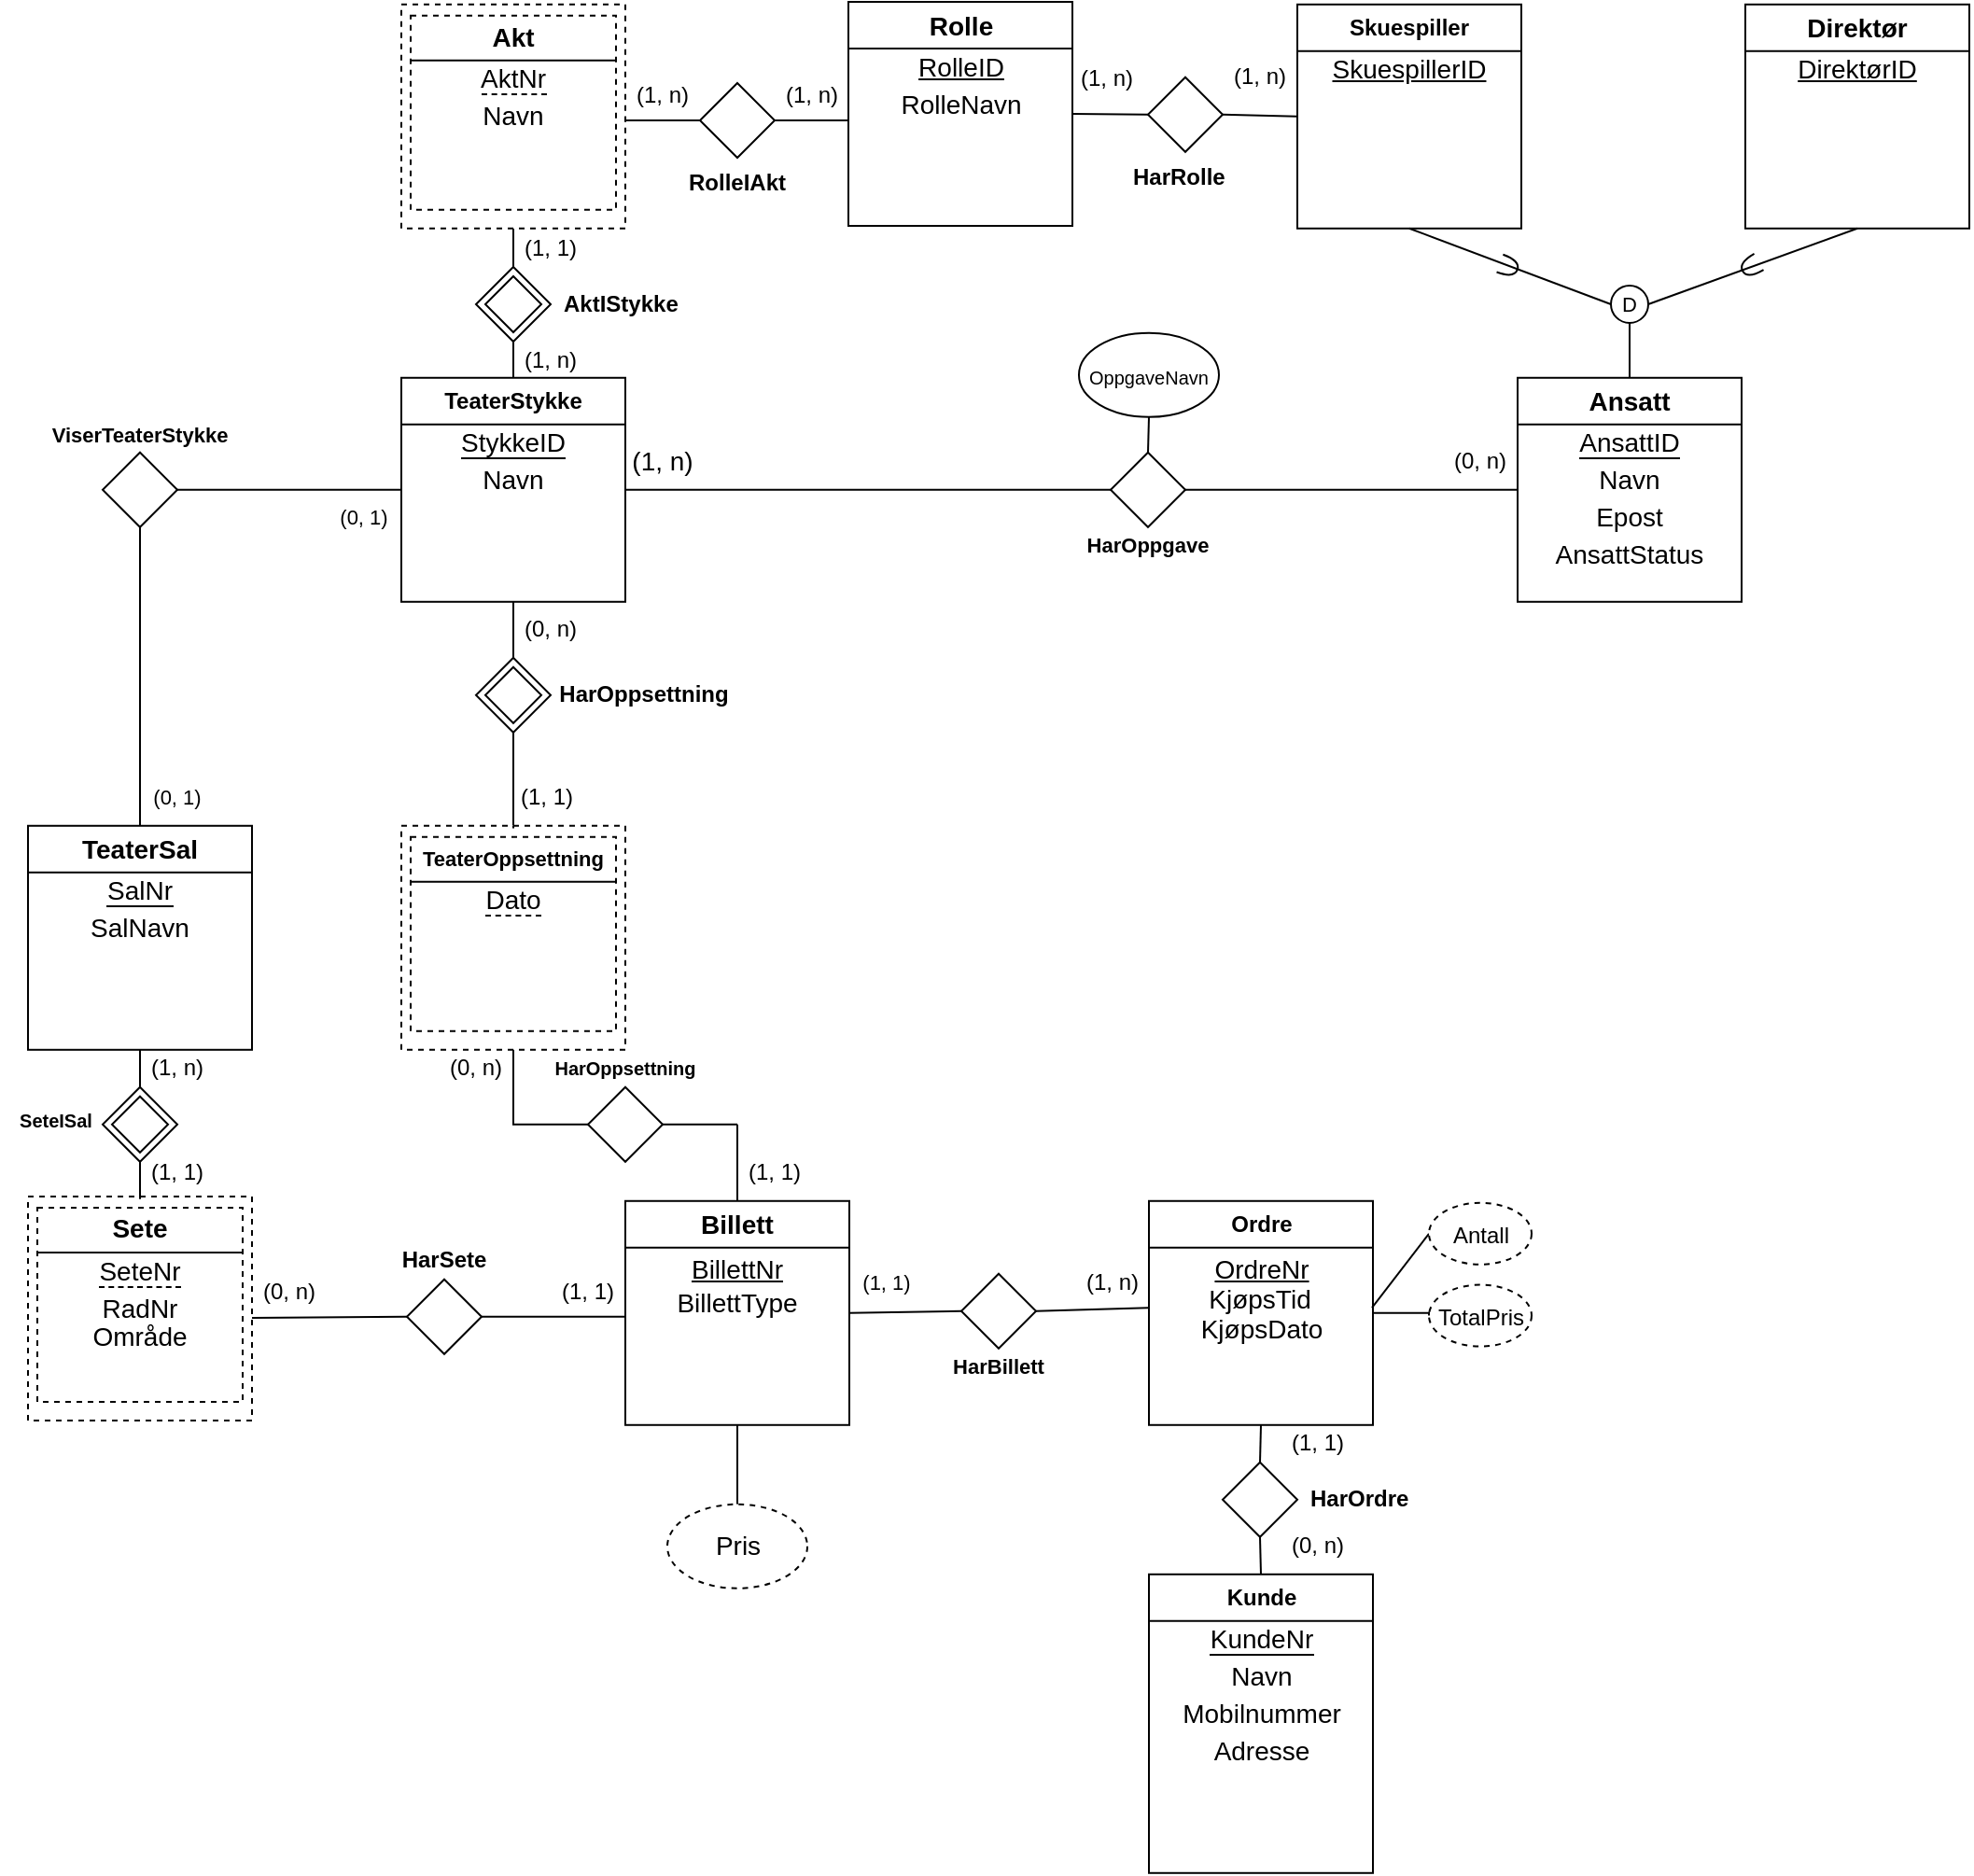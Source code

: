 <mxfile version="20.8.16" type="device"><diagram name="Page-1" id="V86Mr48ADP10sbNp-BZf"><mxGraphModel dx="1865" dy="2874" grid="1" gridSize="10" guides="1" tooltips="1" connect="1" arrows="1" fold="1" page="1" pageScale="1" pageWidth="1169" pageHeight="1654" math="0" shadow="0"><root><mxCell id="0"/><mxCell id="1" parent="0"/><mxCell id="g-0kv6-JJsEwYfUUyXpj-2" value="" style="rounded=0;whiteSpace=wrap;html=1;fontSize=14;strokeColor=default;strokeWidth=1;" parent="1" vertex="1"><mxGeometry x="72" y="-908.61" width="120" height="120" as="geometry"/></mxCell><mxCell id="g-0kv6-JJsEwYfUUyXpj-3" value="&lt;b&gt;&lt;font style=&quot;font-size: 14px;&quot;&gt;TeaterSal&lt;/font&gt;&lt;/b&gt;" style="text;strokeColor=none;align=center;fillColor=none;html=1;verticalAlign=middle;whiteSpace=wrap;rounded=0;strokeWidth=1;" parent="1" vertex="1"><mxGeometry x="72" y="-908.61" width="120" height="25" as="geometry"/></mxCell><mxCell id="g-0kv6-JJsEwYfUUyXpj-4" style="edgeStyle=none;html=1;exitX=0;exitY=0;exitDx=0;exitDy=0;entryX=1;entryY=0;entryDx=0;entryDy=0;endArrow=none;endFill=0;rounded=0;" parent="1" edge="1"><mxGeometry relative="1" as="geometry"><mxPoint x="72" y="-883.61" as="sourcePoint"/><mxPoint x="192" y="-883.61" as="targetPoint"/></mxGeometry></mxCell><mxCell id="g-0kv6-JJsEwYfUUyXpj-99" style="edgeStyle=segmentEdgeStyle;shape=connector;curved=0;rounded=0;orthogonalLoop=1;jettySize=auto;html=1;exitX=0.5;exitY=1;exitDx=0;exitDy=0;entryX=0.5;entryY=0;entryDx=0;entryDy=0;labelBackgroundColor=default;strokeColor=default;fontFamily=Helvetica;fontSize=10;fontColor=default;endArrow=none;endFill=0;startSize=8;endSize=8;elbow=vertical;" parent="1" source="g-0kv6-JJsEwYfUUyXpj-2" target="g-0kv6-JJsEwYfUUyXpj-88" edge="1"><mxGeometry relative="1" as="geometry"><mxPoint x="232" y="-850.02" as="targetPoint"/></mxGeometry></mxCell><mxCell id="g-0kv6-JJsEwYfUUyXpj-5" value="&lt;font style=&quot;font-size: 14px;&quot;&gt;SalNavn&lt;/font&gt;" style="text;strokeColor=none;align=center;fillColor=none;html=1;verticalAlign=middle;whiteSpace=wrap;rounded=0;strokeWidth=1;fontStyle=0" parent="1" vertex="1"><mxGeometry x="72" y="-863.61" width="120" height="20" as="geometry"/></mxCell><mxCell id="g-0kv6-JJsEwYfUUyXpj-12" value="&lt;span style=&quot;border-bottom: 1px solid black&quot;&gt;&lt;font style=&quot;font-size: 14px;&quot;&gt;SalNr&lt;/font&gt;&lt;/span&gt;" style="text;strokeColor=none;align=center;fillColor=none;html=1;verticalAlign=middle;whiteSpace=wrap;rounded=0;strokeWidth=1;labelPosition=center;verticalLabelPosition=middle;" parent="1" vertex="1"><mxGeometry x="72" y="-883.61" width="120" height="20" as="geometry"/></mxCell><mxCell id="g-0kv6-JJsEwYfUUyXpj-13" value="" style="rounded=0;whiteSpace=wrap;html=1;fontSize=14;strokeColor=default;strokeWidth=1;" parent="1" vertex="1"><mxGeometry x="272" y="-1148.61" width="120" height="120" as="geometry"/></mxCell><mxCell id="g-0kv6-JJsEwYfUUyXpj-158" style="edgeStyle=segmentEdgeStyle;shape=connector;curved=0;rounded=0;orthogonalLoop=1;jettySize=auto;html=1;exitX=0.5;exitY=0;exitDx=0;exitDy=0;entryX=0.5;entryY=1;entryDx=0;entryDy=0;labelBackgroundColor=default;strokeColor=default;fontFamily=Helvetica;fontSize=12;fontColor=default;endArrow=none;endFill=0;startSize=8;endSize=8;elbow=vertical;" parent="1" source="g-0kv6-JJsEwYfUUyXpj-14" target="g-0kv6-JJsEwYfUUyXpj-155" edge="1"><mxGeometry relative="1" as="geometry"/></mxCell><mxCell id="g-0kv6-JJsEwYfUUyXpj-14" value="&lt;b style=&quot;&quot;&gt;&lt;font style=&quot;font-size: 12px;&quot;&gt;TeaterStykke&lt;/font&gt;&lt;/b&gt;" style="text;strokeColor=none;align=center;fillColor=none;html=1;verticalAlign=middle;whiteSpace=wrap;rounded=0;strokeWidth=1;" parent="1" vertex="1"><mxGeometry x="272" y="-1148.61" width="120" height="25" as="geometry"/></mxCell><mxCell id="g-0kv6-JJsEwYfUUyXpj-15" style="edgeStyle=none;html=1;exitX=0;exitY=0;exitDx=0;exitDy=0;entryX=1;entryY=0;entryDx=0;entryDy=0;endArrow=none;endFill=0;rounded=0;" parent="1" edge="1"><mxGeometry relative="1" as="geometry"><mxPoint x="272" y="-1123.61" as="sourcePoint"/><mxPoint x="392" y="-1123.61" as="targetPoint"/></mxGeometry></mxCell><mxCell id="g-0kv6-JJsEwYfUUyXpj-16" value="&lt;font style=&quot;font-size: 14px;&quot;&gt;Navn&lt;/font&gt;" style="text;strokeColor=none;align=center;fillColor=none;html=1;verticalAlign=middle;whiteSpace=wrap;rounded=0;strokeWidth=1;fontStyle=0" parent="1" vertex="1"><mxGeometry x="272" y="-1103.61" width="120" height="20" as="geometry"/></mxCell><mxCell id="g-0kv6-JJsEwYfUUyXpj-20" value="&lt;span style=&quot;border-bottom: 1px solid black&quot;&gt;&lt;font style=&quot;font-size: 14px;&quot;&gt;StykkeID&lt;/font&gt;&lt;/span&gt;" style="text;strokeColor=none;align=center;fillColor=none;html=1;verticalAlign=middle;whiteSpace=wrap;rounded=0;strokeWidth=1;labelPosition=center;verticalLabelPosition=middle;" parent="1" vertex="1"><mxGeometry x="272" y="-1123.61" width="120" height="20" as="geometry"/></mxCell><mxCell id="g-0kv6-JJsEwYfUUyXpj-22" style="edgeStyle=orthogonalEdgeStyle;rounded=0;orthogonalLoop=1;jettySize=auto;html=1;exitX=0.5;exitY=1;exitDx=0;exitDy=0;" parent="1" edge="1"><mxGeometry relative="1" as="geometry"><mxPoint x="307" y="-789.22" as="sourcePoint"/><mxPoint x="307" y="-789.22" as="targetPoint"/></mxGeometry></mxCell><mxCell id="g-0kv6-JJsEwYfUUyXpj-28" style="edgeStyle=orthogonalEdgeStyle;rounded=0;orthogonalLoop=1;jettySize=auto;html=1;exitX=0.5;exitY=1;exitDx=0;exitDy=0;" parent="1" edge="1"><mxGeometry relative="1" as="geometry"><mxPoint x="332" y="-788.63" as="sourcePoint"/><mxPoint x="332" y="-788.63" as="targetPoint"/></mxGeometry></mxCell><mxCell id="g-0kv6-JJsEwYfUUyXpj-29" value="" style="rounded=0;whiteSpace=wrap;html=1;fontSize=14;strokeColor=default;strokeWidth=1;dashed=1;" parent="1" vertex="1"><mxGeometry x="72" y="-710.02" width="120" height="120" as="geometry"/></mxCell><mxCell id="g-0kv6-JJsEwYfUUyXpj-30" value="" style="rounded=0;whiteSpace=wrap;html=1;fontSize=14;strokeColor=default;strokeWidth=1;dashed=1;" parent="1" vertex="1"><mxGeometry x="77" y="-704.02" width="110" height="104" as="geometry"/></mxCell><mxCell id="g-0kv6-JJsEwYfUUyXpj-31" value="&lt;span style=&quot;font-size: 14px;&quot;&gt;&lt;b&gt;Sete&lt;/b&gt;&lt;/span&gt;" style="text;strokeColor=none;align=center;fillColor=none;html=1;verticalAlign=middle;whiteSpace=wrap;rounded=0;strokeWidth=1;" parent="1" vertex="1"><mxGeometry x="77" y="-705.02" width="110" height="25" as="geometry"/></mxCell><mxCell id="g-0kv6-JJsEwYfUUyXpj-32" value="&lt;span style=&quot;font-size: 14px;&quot;&gt;RadNr&lt;/span&gt;" style="text;strokeColor=none;align=center;fillColor=none;html=1;verticalAlign=middle;whiteSpace=wrap;rounded=0;strokeWidth=1;" parent="1" vertex="1"><mxGeometry x="77" y="-660.02" width="110" height="20" as="geometry"/></mxCell><mxCell id="g-0kv6-JJsEwYfUUyXpj-33" value="&lt;span style=&quot;border-color: var(--border-color); font-size: 14px;&quot;&gt;Område&lt;/span&gt;" style="text;strokeColor=none;align=center;fillColor=none;html=1;verticalAlign=middle;whiteSpace=wrap;rounded=0;strokeWidth=1;" parent="1" vertex="1"><mxGeometry x="77" y="-640.02" width="110" height="10" as="geometry"/></mxCell><mxCell id="g-0kv6-JJsEwYfUUyXpj-34" style="edgeStyle=none;html=1;exitX=0;exitY=0;exitDx=0;exitDy=0;entryX=1;entryY=0;entryDx=0;entryDy=0;endArrow=none;endFill=0;rounded=0;" parent="1" edge="1"><mxGeometry relative="1" as="geometry"><mxPoint x="77" y="-680.02" as="sourcePoint"/><mxPoint x="187" y="-680.02" as="targetPoint"/></mxGeometry></mxCell><mxCell id="g-0kv6-JJsEwYfUUyXpj-44" value="&lt;span style=&quot;border-bottom: 1px dashed black&quot;&gt;&lt;font style=&quot;font-size: 14px;&quot;&gt;SeteNr&lt;/font&gt;&lt;/span&gt;" style="text;strokeColor=none;align=center;fillColor=none;html=1;verticalAlign=middle;whiteSpace=wrap;rounded=0;strokeWidth=1;" parent="1" vertex="1"><mxGeometry x="77" y="-680.02" width="110" height="20" as="geometry"/></mxCell><mxCell id="g-0kv6-JJsEwYfUUyXpj-67" value="" style="rounded=0;whiteSpace=wrap;html=1;fontSize=14;strokeColor=default;strokeWidth=1;" parent="1" vertex="1"><mxGeometry x="672.5" y="-507.61" width="120" height="160" as="geometry"/></mxCell><mxCell id="g-0kv6-JJsEwYfUUyXpj-68" value="&lt;b style=&quot;&quot;&gt;&lt;font style=&quot;font-size: 12px;&quot;&gt;Kunde&lt;/font&gt;&lt;/b&gt;" style="text;strokeColor=none;align=center;fillColor=none;html=1;verticalAlign=middle;whiteSpace=wrap;rounded=0;strokeWidth=1;fontSize=12;" parent="1" vertex="1"><mxGeometry x="672.5" y="-507.61" width="120" height="25" as="geometry"/></mxCell><mxCell id="g-0kv6-JJsEwYfUUyXpj-69" style="edgeStyle=none;html=1;exitX=0;exitY=0;exitDx=0;exitDy=0;entryX=1;entryY=0;entryDx=0;entryDy=0;endArrow=none;endFill=0;rounded=0;fontSize=12;" parent="1" edge="1"><mxGeometry relative="1" as="geometry"><mxPoint x="672.5" y="-482.61" as="sourcePoint"/><mxPoint x="792.5" y="-482.61" as="targetPoint"/></mxGeometry></mxCell><mxCell id="g-0kv6-JJsEwYfUUyXpj-70" value="&lt;font style=&quot;font-size: 14px;&quot;&gt;Navn&lt;/font&gt;" style="text;strokeColor=none;align=center;fillColor=none;html=1;verticalAlign=middle;whiteSpace=wrap;rounded=0;strokeWidth=1;fontStyle=0;fontSize=12;" parent="1" vertex="1"><mxGeometry x="672.5" y="-462.61" width="120" height="20" as="geometry"/></mxCell><mxCell id="g-0kv6-JJsEwYfUUyXpj-73" value="&lt;span style=&quot;border-bottom: 1px solid black&quot;&gt;&lt;font style=&quot;font-size: 14px;&quot;&gt;KundeNr&lt;/font&gt;&lt;/span&gt;" style="text;strokeColor=none;align=center;fillColor=none;html=1;verticalAlign=middle;whiteSpace=wrap;rounded=0;strokeWidth=1;labelPosition=center;verticalLabelPosition=middle;fontSize=12;" parent="1" vertex="1"><mxGeometry x="672.5" y="-482.61" width="120" height="20" as="geometry"/></mxCell><mxCell id="g-0kv6-JJsEwYfUUyXpj-86" value="&lt;font style=&quot;font-size: 12px;&quot;&gt;TotalPris&lt;/font&gt;" style="ellipse;whiteSpace=wrap;html=1;fontSize=14;fontColor=#000000;aspect=fixed;dashed=1;" parent="1" vertex="1"><mxGeometry x="822.5" y="-662.7" width="55" height="33" as="geometry"/></mxCell><mxCell id="g-0kv6-JJsEwYfUUyXpj-98" style="edgeStyle=segmentEdgeStyle;shape=connector;curved=0;rounded=0;orthogonalLoop=1;jettySize=auto;html=1;entryX=0.5;entryY=0;entryDx=0;entryDy=0;labelBackgroundColor=default;strokeColor=default;fontFamily=Helvetica;fontSize=10;fontColor=default;endArrow=none;endFill=0;startSize=8;endSize=8;elbow=vertical;" parent="1" target="g-0kv6-JJsEwYfUUyXpj-29" edge="1"><mxGeometry relative="1" as="geometry"><mxPoint x="132" y="-708.61" as="sourcePoint"/></mxGeometry></mxCell><mxCell id="g-0kv6-JJsEwYfUUyXpj-88" value="" style="rhombus;whiteSpace=wrap;html=1;fontSize=14;strokeColor=default;" parent="1" vertex="1"><mxGeometry x="112.0" y="-768.61" width="40" height="40" as="geometry"/></mxCell><mxCell id="g-0kv6-JJsEwYfUUyXpj-89" value="&lt;b&gt;SeteISal&lt;/b&gt;" style="text;strokeColor=none;align=center;fillColor=none;html=1;verticalAlign=middle;whiteSpace=wrap;rounded=0;fontSize=10;" parent="1" vertex="1"><mxGeometry x="57" y="-760.61" width="60" height="20" as="geometry"/></mxCell><mxCell id="teUamB5O_WIhJhMxRTp9-160" value="" style="edgeStyle=none;shape=connector;rounded=0;orthogonalLoop=1;jettySize=auto;html=1;labelBackgroundColor=default;strokeColor=#000000;fontFamily=Helvetica;fontSize=11;fontColor=#000000;endArrow=none;endFill=0;" edge="1" parent="1" target="g-0kv6-JJsEwYfUUyXpj-29"><mxGeometry relative="1" as="geometry"><mxPoint x="132" y="-728.61" as="sourcePoint"/></mxGeometry></mxCell><mxCell id="g-0kv6-JJsEwYfUUyXpj-90" value="" style="rhombus;whiteSpace=wrap;html=1;fontSize=14;strokeColor=default;" parent="1" vertex="1"><mxGeometry x="117" y="-763.61" width="30" height="30" as="geometry"/></mxCell><mxCell id="g-0kv6-JJsEwYfUUyXpj-102" value="&lt;span style=&quot;font-size: 14px;&quot;&gt;Mobilnummer&lt;/span&gt;" style="text;strokeColor=none;align=center;fillColor=none;html=1;verticalAlign=middle;whiteSpace=wrap;rounded=0;strokeWidth=1;fontStyle=0;fontSize=12;" parent="1" vertex="1"><mxGeometry x="672.5" y="-442.61" width="120" height="20" as="geometry"/></mxCell><mxCell id="g-0kv6-JJsEwYfUUyXpj-103" value="&lt;span style=&quot;font-size: 14px;&quot;&gt;Adresse&lt;/span&gt;" style="text;strokeColor=none;align=center;fillColor=none;html=1;verticalAlign=middle;whiteSpace=wrap;rounded=0;strokeWidth=1;fontStyle=0;fontSize=12;" parent="1" vertex="1"><mxGeometry x="672.5" y="-422.61" width="120" height="20" as="geometry"/></mxCell><mxCell id="g-0kv6-JJsEwYfUUyXpj-118" style="edgeStyle=segmentEdgeStyle;shape=connector;curved=0;rounded=0;orthogonalLoop=1;jettySize=auto;html=1;exitX=1;exitY=0.5;exitDx=0;exitDy=0;entryX=0;entryY=0.5;entryDx=0;entryDy=0;labelBackgroundColor=default;strokeColor=default;fontFamily=Helvetica;fontSize=12;fontColor=default;endArrow=none;endFill=0;startSize=8;endSize=8;elbow=vertical;" parent="1" source="g-0kv6-JJsEwYfUUyXpj-110" target="g-0kv6-JJsEwYfUUyXpj-86" edge="1"><mxGeometry relative="1" as="geometry"/></mxCell><mxCell id="g-0kv6-JJsEwYfUUyXpj-110" value="" style="rounded=0;whiteSpace=wrap;html=1;fontSize=14;strokeColor=default;strokeWidth=1;" parent="1" vertex="1"><mxGeometry x="672.5" y="-707.61" width="120" height="120" as="geometry"/></mxCell><mxCell id="g-0kv6-JJsEwYfUUyXpj-111" value="&lt;b&gt;Ordre&lt;/b&gt;" style="text;strokeColor=none;align=center;fillColor=none;html=1;verticalAlign=middle;whiteSpace=wrap;rounded=0;strokeWidth=1;fontSize=12;" parent="1" vertex="1"><mxGeometry x="672.5" y="-707.61" width="120" height="25" as="geometry"/></mxCell><mxCell id="g-0kv6-JJsEwYfUUyXpj-112" style="edgeStyle=none;html=1;exitX=0;exitY=0;exitDx=0;exitDy=0;entryX=1;entryY=0;entryDx=0;entryDy=0;endArrow=none;endFill=0;rounded=0;fontSize=12;" parent="1" edge="1"><mxGeometry relative="1" as="geometry"><mxPoint x="672.5" y="-682.61" as="sourcePoint"/><mxPoint x="792.5" y="-682.61" as="targetPoint"/></mxGeometry></mxCell><mxCell id="g-0kv6-JJsEwYfUUyXpj-119" value="&lt;span style=&quot;font-size: 14px;&quot;&gt;&lt;u&gt;OrdreNr&lt;/u&gt;&lt;/span&gt;" style="text;strokeColor=none;align=center;fillColor=none;html=1;verticalAlign=middle;whiteSpace=wrap;rounded=0;strokeWidth=1;fontStyle=0;fontSize=12;" parent="1" vertex="1"><mxGeometry x="672.5" y="-681.2" width="120" height="20" as="geometry"/></mxCell><mxCell id="g-0kv6-JJsEwYfUUyXpj-205" style="shape=connector;rounded=0;orthogonalLoop=1;jettySize=auto;html=1;exitX=1;exitY=0.75;exitDx=0;exitDy=0;entryX=0;entryY=0.5;entryDx=0;entryDy=0;labelBackgroundColor=default;strokeColor=default;fontFamily=Helvetica;fontSize=12;fontColor=default;endArrow=none;endFill=0;startSize=8;endSize=8;elbow=vertical;" parent="1" source="g-0kv6-JJsEwYfUUyXpj-120" target="g-0kv6-JJsEwYfUUyXpj-204" edge="1"><mxGeometry relative="1" as="geometry"/></mxCell><mxCell id="g-0kv6-JJsEwYfUUyXpj-120" value="&lt;span style=&quot;font-size: 14px;&quot;&gt;KjøpsTid&lt;/span&gt;" style="text;strokeColor=none;align=center;fillColor=none;html=1;verticalAlign=middle;whiteSpace=wrap;rounded=0;strokeWidth=1;fontStyle=0;fontSize=12;" parent="1" vertex="1"><mxGeometry x="672" y="-665.43" width="120" height="20" as="geometry"/></mxCell><mxCell id="g-0kv6-JJsEwYfUUyXpj-121" style="edgeStyle=segmentEdgeStyle;shape=connector;curved=0;rounded=0;orthogonalLoop=1;jettySize=auto;html=1;exitX=0.5;exitY=1;exitDx=0;exitDy=0;labelBackgroundColor=default;strokeColor=default;fontFamily=Helvetica;fontSize=12;fontColor=default;endArrow=none;endFill=0;startSize=8;endSize=8;elbow=vertical;" parent="1" source="g-0kv6-JJsEwYfUUyXpj-110" target="g-0kv6-JJsEwYfUUyXpj-110" edge="1"><mxGeometry relative="1" as="geometry"/></mxCell><mxCell id="g-0kv6-JJsEwYfUUyXpj-123" style="edgeStyle=segmentEdgeStyle;shape=connector;curved=0;rounded=0;orthogonalLoop=1;jettySize=auto;html=1;exitX=0.5;exitY=1;exitDx=0;exitDy=0;labelBackgroundColor=default;strokeColor=default;fontFamily=Helvetica;fontSize=12;fontColor=default;endArrow=none;endFill=0;startSize=8;endSize=8;elbow=vertical;" parent="1" source="g-0kv6-JJsEwYfUUyXpj-110" target="g-0kv6-JJsEwYfUUyXpj-110" edge="1"><mxGeometry relative="1" as="geometry"/></mxCell><mxCell id="g-0kv6-JJsEwYfUUyXpj-124" value="" style="rounded=0;whiteSpace=wrap;html=1;fontSize=14;strokeColor=default;strokeWidth=1;" parent="1" vertex="1"><mxGeometry x="752" y="-1348.61" width="120" height="120" as="geometry"/></mxCell><mxCell id="g-0kv6-JJsEwYfUUyXpj-125" value="&lt;b&gt;Skuespiller&lt;/b&gt;" style="text;strokeColor=none;align=center;fillColor=none;html=1;verticalAlign=middle;whiteSpace=wrap;rounded=0;strokeWidth=1;" parent="1" vertex="1"><mxGeometry x="752" y="-1348.61" width="120" height="25" as="geometry"/></mxCell><mxCell id="g-0kv6-JJsEwYfUUyXpj-126" style="edgeStyle=none;html=1;exitX=0;exitY=0;exitDx=0;exitDy=0;entryX=1;entryY=0;entryDx=0;entryDy=0;endArrow=none;endFill=0;rounded=0;" parent="1" edge="1"><mxGeometry relative="1" as="geometry"><mxPoint x="752.0" y="-1323.61" as="sourcePoint"/><mxPoint x="872" y="-1323.61" as="targetPoint"/></mxGeometry></mxCell><mxCell id="g-0kv6-JJsEwYfUUyXpj-129" value="" style="rounded=0;whiteSpace=wrap;html=1;fontSize=14;strokeColor=default;strokeWidth=1;fontFamily=Helvetica;fontColor=default;" parent="1" vertex="1"><mxGeometry x="511.5" y="-1350" width="120" height="120" as="geometry"/></mxCell><mxCell id="g-0kv6-JJsEwYfUUyXpj-130" value="&lt;b&gt;&lt;font style=&quot;font-size: 14px;&quot;&gt;Rolle&lt;/font&gt;&lt;/b&gt;" style="text;strokeColor=none;align=center;fillColor=none;html=1;verticalAlign=middle;whiteSpace=wrap;rounded=0;strokeWidth=1;fontSize=12;fontFamily=Helvetica;fontColor=default;" parent="1" vertex="1"><mxGeometry x="511.5" y="-1350" width="120" height="25" as="geometry"/></mxCell><mxCell id="g-0kv6-JJsEwYfUUyXpj-131" style="edgeStyle=none;html=1;exitX=0;exitY=0;exitDx=0;exitDy=0;entryX=1;entryY=0;entryDx=0;entryDy=0;endArrow=none;endFill=0;rounded=0;labelBackgroundColor=default;strokeColor=default;fontFamily=Helvetica;fontSize=12;fontColor=default;startSize=8;endSize=8;shape=connector;curved=0;elbow=vertical;" parent="1" edge="1"><mxGeometry relative="1" as="geometry"><mxPoint x="511.5" y="-1325" as="sourcePoint"/><mxPoint x="631.5" y="-1325" as="targetPoint"/></mxGeometry></mxCell><mxCell id="g-0kv6-JJsEwYfUUyXpj-132" value="&lt;span style=&quot;font-size: 14px;&quot;&gt;RolleNavn&lt;/span&gt;" style="text;strokeColor=none;align=center;fillColor=none;html=1;verticalAlign=middle;whiteSpace=wrap;rounded=0;strokeWidth=1;fontStyle=0;fontSize=12;fontFamily=Helvetica;fontColor=default;" parent="1" vertex="1"><mxGeometry x="511.5" y="-1305" width="120" height="20" as="geometry"/></mxCell><mxCell id="g-0kv6-JJsEwYfUUyXpj-135" value="&lt;span style=&quot;font-size: 14px;&quot;&gt;&lt;u&gt;RolleID&lt;/u&gt;&lt;/span&gt;" style="text;strokeColor=none;align=center;fillColor=none;html=1;verticalAlign=middle;whiteSpace=wrap;rounded=0;strokeWidth=1;labelPosition=center;verticalLabelPosition=middle;fontSize=12;fontFamily=Helvetica;fontColor=default;" parent="1" vertex="1"><mxGeometry x="511.5" y="-1325" width="120" height="20" as="geometry"/></mxCell><mxCell id="g-0kv6-JJsEwYfUUyXpj-162" style="edgeStyle=segmentEdgeStyle;shape=connector;curved=0;rounded=0;orthogonalLoop=1;jettySize=auto;html=1;exitX=0.5;exitY=1;exitDx=0;exitDy=0;entryX=0.5;entryY=0;entryDx=0;entryDy=0;labelBackgroundColor=default;strokeColor=default;fontFamily=Helvetica;fontSize=12;fontColor=default;endArrow=none;endFill=0;startSize=8;endSize=8;elbow=vertical;" parent="1" source="g-0kv6-JJsEwYfUUyXpj-147" target="g-0kv6-JJsEwYfUUyXpj-155" edge="1"><mxGeometry relative="1" as="geometry"/></mxCell><mxCell id="g-0kv6-JJsEwYfUUyXpj-147" value="" style="rounded=0;whiteSpace=wrap;html=1;fontSize=14;strokeColor=default;strokeWidth=1;dashed=1;" parent="1" vertex="1"><mxGeometry x="272" y="-1348.61" width="120" height="120" as="geometry"/></mxCell><mxCell id="g-0kv6-JJsEwYfUUyXpj-148" value="" style="rounded=0;whiteSpace=wrap;html=1;fontSize=14;strokeColor=default;strokeWidth=1;dashed=1;" parent="1" vertex="1"><mxGeometry x="277" y="-1342.61" width="110" height="104" as="geometry"/></mxCell><mxCell id="g-0kv6-JJsEwYfUUyXpj-149" value="&lt;span style=&quot;font-size: 14px;&quot;&gt;&lt;b&gt;Akt&lt;/b&gt;&lt;/span&gt;" style="text;strokeColor=none;align=center;fillColor=none;html=1;verticalAlign=middle;whiteSpace=wrap;rounded=0;strokeWidth=1;" parent="1" vertex="1"><mxGeometry x="277" y="-1343.61" width="110" height="25" as="geometry"/></mxCell><mxCell id="g-0kv6-JJsEwYfUUyXpj-151" value="&lt;span style=&quot;font-size: 14px;&quot;&gt;Navn&lt;/span&gt;" style="text;strokeColor=none;align=center;fillColor=none;html=1;verticalAlign=middle;whiteSpace=wrap;rounded=0;strokeWidth=1;" parent="1" vertex="1"><mxGeometry x="277" y="-1298.61" width="110" height="20" as="geometry"/></mxCell><mxCell id="g-0kv6-JJsEwYfUUyXpj-152" style="edgeStyle=none;html=1;exitX=0;exitY=0;exitDx=0;exitDy=0;entryX=1;entryY=0;entryDx=0;entryDy=0;endArrow=none;endFill=0;rounded=0;" parent="1" edge="1"><mxGeometry relative="1" as="geometry"><mxPoint x="277.0" y="-1318.61" as="sourcePoint"/><mxPoint x="387" y="-1318.61" as="targetPoint"/></mxGeometry></mxCell><mxCell id="g-0kv6-JJsEwYfUUyXpj-153" value="&lt;span style=&quot;border-bottom: 1px dashed black&quot;&gt;&lt;font style=&quot;font-size: 14px;&quot;&gt;AktNr&lt;/font&gt;&lt;/span&gt;" style="text;strokeColor=none;align=center;fillColor=none;html=1;verticalAlign=middle;whiteSpace=wrap;rounded=0;strokeWidth=1;" parent="1" vertex="1"><mxGeometry x="277" y="-1318.61" width="110" height="20" as="geometry"/></mxCell><mxCell id="g-0kv6-JJsEwYfUUyXpj-155" value="" style="rhombus;whiteSpace=wrap;html=1;fontSize=14;strokeColor=default;fontFamily=Helvetica;fontColor=default;" parent="1" vertex="1"><mxGeometry x="312.0" y="-1208" width="40" height="40" as="geometry"/></mxCell><mxCell id="g-0kv6-JJsEwYfUUyXpj-156" value="&lt;div style=&quot;text-align: center;&quot;&gt;&lt;span style=&quot;background-color: initial;&quot;&gt;&lt;b&gt;AktIStykke&lt;/b&gt;&lt;/span&gt;&lt;/div&gt;" style="text;strokeColor=none;align=left;fillColor=none;html=1;verticalAlign=middle;whiteSpace=wrap;rounded=0;fontSize=12;fontFamily=Helvetica;fontColor=default;" parent="1" vertex="1"><mxGeometry x="357" y="-1198" width="60" height="20" as="geometry"/></mxCell><mxCell id="g-0kv6-JJsEwYfUUyXpj-157" value="" style="rhombus;whiteSpace=wrap;html=1;fontSize=14;strokeColor=default;fontFamily=Helvetica;fontColor=default;" parent="1" vertex="1"><mxGeometry x="317" y="-1203" width="30" height="30" as="geometry"/></mxCell><mxCell id="g-0kv6-JJsEwYfUUyXpj-173" style="edgeStyle=segmentEdgeStyle;shape=connector;curved=0;rounded=0;orthogonalLoop=1;jettySize=auto;html=1;exitX=1;exitY=0.5;exitDx=0;exitDy=0;labelBackgroundColor=default;strokeColor=default;fontFamily=Helvetica;fontSize=12;fontColor=default;endArrow=none;endFill=0;startSize=8;endSize=8;elbow=vertical;" parent="1" source="g-0kv6-JJsEwYfUUyXpj-170" edge="1"><mxGeometry relative="1" as="geometry"><mxPoint x="512" y="-1286.61" as="targetPoint"/></mxGeometry></mxCell><mxCell id="g-0kv6-JJsEwYfUUyXpj-188" style="edgeStyle=segmentEdgeStyle;shape=connector;curved=0;rounded=0;orthogonalLoop=1;jettySize=auto;html=1;exitX=1;exitY=0.5;exitDx=0;exitDy=0;entryX=1;entryY=0.5;entryDx=0;entryDy=0;labelBackgroundColor=default;strokeColor=default;fontFamily=Helvetica;fontSize=12;fontColor=default;endArrow=none;endFill=0;startSize=8;endSize=8;elbow=vertical;" parent="1" source="g-0kv6-JJsEwYfUUyXpj-170" target="g-0kv6-JJsEwYfUUyXpj-147" edge="1"><mxGeometry relative="1" as="geometry"/></mxCell><mxCell id="g-0kv6-JJsEwYfUUyXpj-170" value="" style="rhombus;whiteSpace=wrap;html=1;fontSize=14;strokeColor=default;fontFamily=Helvetica;fontColor=default;" parent="1" vertex="1"><mxGeometry x="432" y="-1306.5" width="40" height="40" as="geometry"/></mxCell><mxCell id="g-0kv6-JJsEwYfUUyXpj-171" value="&lt;b&gt;RolleIAkt&lt;/b&gt;" style="text;strokeColor=none;align=center;fillColor=none;html=1;verticalAlign=middle;whiteSpace=wrap;rounded=0;fontSize=12;fontFamily=Helvetica;fontColor=default;" parent="1" vertex="1"><mxGeometry x="422" y="-1263.5" width="60" height="20" as="geometry"/></mxCell><mxCell id="teUamB5O_WIhJhMxRTp9-4" style="edgeStyle=none;shape=connector;rounded=0;orthogonalLoop=1;jettySize=auto;html=1;exitX=0.5;exitY=1;exitDx=0;exitDy=0;entryX=0.5;entryY=0;entryDx=0;entryDy=0;labelBackgroundColor=default;strokeColor=#000000;fontFamily=Helvetica;fontSize=14;fontColor=#000000;endArrow=none;endFill=0;" edge="1" parent="1" source="g-0kv6-JJsEwYfUUyXpj-178" target="teUamB5O_WIhJhMxRTp9-171"><mxGeometry relative="1" as="geometry"><mxPoint x="352.0" y="-909.22" as="targetPoint"/></mxGeometry></mxCell><mxCell id="g-0kv6-JJsEwYfUUyXpj-178" value="" style="rhombus;whiteSpace=wrap;html=1;fontSize=14;strokeColor=default;fontFamily=Helvetica;fontColor=default;" parent="1" vertex="1"><mxGeometry x="312.0" y="-998.61" width="40" height="40" as="geometry"/></mxCell><mxCell id="g-0kv6-JJsEwYfUUyXpj-179" value="&lt;b&gt;HarOppsettning&lt;/b&gt;" style="text;strokeColor=none;align=center;fillColor=none;html=1;verticalAlign=middle;whiteSpace=wrap;rounded=0;fontSize=12;fontFamily=Helvetica;fontColor=default;" parent="1" vertex="1"><mxGeometry x="372" y="-988.61" width="60" height="20" as="geometry"/></mxCell><mxCell id="teUamB5O_WIhJhMxRTp9-50" style="edgeStyle=none;shape=connector;rounded=0;orthogonalLoop=1;jettySize=auto;html=1;exitX=0;exitY=0.5;exitDx=0;exitDy=0;entryX=1;entryY=0.5;entryDx=0;entryDy=0;labelBackgroundColor=default;strokeColor=#000000;fontFamily=Helvetica;fontSize=14;fontColor=#000000;endArrow=none;endFill=0;" edge="1" parent="1" source="g-0kv6-JJsEwYfUUyXpj-182" target="g-0kv6-JJsEwYfUUyXpj-129"><mxGeometry relative="1" as="geometry"/></mxCell><mxCell id="teUamB5O_WIhJhMxRTp9-51" style="edgeStyle=none;shape=connector;rounded=0;orthogonalLoop=1;jettySize=auto;html=1;exitX=1;exitY=0.5;exitDx=0;exitDy=0;entryX=0;entryY=0.75;entryDx=0;entryDy=0;labelBackgroundColor=default;strokeColor=#000000;fontFamily=Helvetica;fontSize=14;fontColor=#000000;endArrow=none;endFill=0;" edge="1" parent="1" source="g-0kv6-JJsEwYfUUyXpj-182"><mxGeometry relative="1" as="geometry"><mxPoint x="752" y="-1288.61" as="targetPoint"/></mxGeometry></mxCell><mxCell id="g-0kv6-JJsEwYfUUyXpj-182" value="" style="rhombus;whiteSpace=wrap;html=1;fontSize=14;strokeColor=default;fontFamily=Helvetica;fontColor=default;" parent="1" vertex="1"><mxGeometry x="672" y="-1309.61" width="40" height="40" as="geometry"/></mxCell><mxCell id="g-0kv6-JJsEwYfUUyXpj-183" value="&lt;div style=&quot;text-align: center;&quot;&gt;&lt;b&gt;HarRolle&lt;/b&gt;&lt;/div&gt;" style="text;strokeColor=none;align=left;fillColor=none;html=1;verticalAlign=middle;whiteSpace=wrap;rounded=0;fontSize=12;fontFamily=Helvetica;fontColor=default;" parent="1" vertex="1"><mxGeometry x="662" y="-1266.5" width="60" height="20" as="geometry"/></mxCell><mxCell id="g-0kv6-JJsEwYfUUyXpj-190" value="(1, n)" style="text;strokeColor=none;align=center;fillColor=none;html=1;verticalAlign=middle;whiteSpace=wrap;rounded=0;fontSize=12;fontFamily=Helvetica;fontColor=default;" parent="1" vertex="1"><mxGeometry x="712" y="-1325" width="40" height="30" as="geometry"/></mxCell><mxCell id="g-0kv6-JJsEwYfUUyXpj-191" value="(1, n)" style="text;strokeColor=none;align=center;fillColor=none;html=1;verticalAlign=middle;whiteSpace=wrap;rounded=0;fontSize=12;fontFamily=Helvetica;fontColor=default;" parent="1" vertex="1"><mxGeometry x="629.5" y="-1323.61" width="40" height="30" as="geometry"/></mxCell><mxCell id="g-0kv6-JJsEwYfUUyXpj-192" value="(1, n)" style="text;strokeColor=none;align=center;fillColor=none;html=1;verticalAlign=middle;whiteSpace=wrap;rounded=0;fontSize=12;fontFamily=Helvetica;fontColor=default;" parent="1" vertex="1"><mxGeometry x="472" y="-1315" width="40" height="30" as="geometry"/></mxCell><mxCell id="g-0kv6-JJsEwYfUUyXpj-193" value="(1, n)" style="text;strokeColor=none;align=center;fillColor=none;html=1;verticalAlign=middle;whiteSpace=wrap;rounded=0;fontSize=12;fontFamily=Helvetica;fontColor=default;" parent="1" vertex="1"><mxGeometry x="392" y="-1315" width="40" height="30" as="geometry"/></mxCell><mxCell id="g-0kv6-JJsEwYfUUyXpj-194" value="(1, n)" style="text;strokeColor=none;align=center;fillColor=none;html=1;verticalAlign=middle;whiteSpace=wrap;rounded=0;fontSize=12;fontFamily=Helvetica;fontColor=default;" parent="1" vertex="1"><mxGeometry x="332" y="-1173" width="40" height="30" as="geometry"/></mxCell><mxCell id="g-0kv6-JJsEwYfUUyXpj-195" value="(1, 1)" style="text;strokeColor=none;align=center;fillColor=none;html=1;verticalAlign=middle;whiteSpace=wrap;rounded=0;fontSize=12;fontFamily=Helvetica;fontColor=default;" parent="1" vertex="1"><mxGeometry x="332" y="-1232.61" width="40" height="30" as="geometry"/></mxCell><mxCell id="g-0kv6-JJsEwYfUUyXpj-196" value="(0, n)" style="text;strokeColor=none;align=center;fillColor=none;html=1;verticalAlign=middle;whiteSpace=wrap;rounded=0;fontSize=12;fontFamily=Helvetica;fontColor=default;" parent="1" vertex="1"><mxGeometry x="332" y="-1028.61" width="40" height="30" as="geometry"/></mxCell><mxCell id="g-0kv6-JJsEwYfUUyXpj-197" value="(1, 1)" style="text;strokeColor=none;align=center;fillColor=none;html=1;verticalAlign=middle;whiteSpace=wrap;rounded=0;fontSize=12;fontFamily=Helvetica;fontColor=default;" parent="1" vertex="1"><mxGeometry x="330" y="-938.61" width="40" height="30" as="geometry"/></mxCell><mxCell id="g-0kv6-JJsEwYfUUyXpj-198" value="(1, 1)" style="text;strokeColor=none;align=center;fillColor=none;html=1;verticalAlign=middle;whiteSpace=wrap;rounded=0;fontSize=12;fontFamily=Helvetica;fontColor=default;" parent="1" vertex="1"><mxGeometry x="132" y="-737.61" width="40" height="30" as="geometry"/></mxCell><mxCell id="g-0kv6-JJsEwYfUUyXpj-199" value="(1, n)" style="text;strokeColor=none;align=center;fillColor=none;html=1;verticalAlign=middle;whiteSpace=wrap;rounded=0;fontSize=12;fontFamily=Helvetica;fontColor=default;" parent="1" vertex="1"><mxGeometry x="132" y="-793.61" width="40" height="30" as="geometry"/></mxCell><mxCell id="teUamB5O_WIhJhMxRTp9-129" style="edgeStyle=none;shape=connector;rounded=0;orthogonalLoop=1;jettySize=auto;html=1;exitX=0;exitY=1;exitDx=0;exitDy=0;labelBackgroundColor=default;strokeColor=#000000;fontFamily=Helvetica;fontSize=10;fontColor=#000000;endArrow=none;endFill=0;entryX=0;entryY=0.5;entryDx=0;entryDy=0;" edge="1" parent="1" target="teUamB5O_WIhJhMxRTp9-259"><mxGeometry relative="1" as="geometry"><mxPoint x="192" y="-645.02" as="sourcePoint"/><mxPoint x="252" y="-644.61" as="targetPoint"/></mxGeometry></mxCell><mxCell id="g-0kv6-JJsEwYfUUyXpj-204" value="&lt;font style=&quot;font-size: 12px;&quot;&gt;Antall&lt;/font&gt;" style="ellipse;whiteSpace=wrap;html=1;fontSize=14;fontColor=#000000;aspect=fixed;dashed=1;" parent="1" vertex="1"><mxGeometry x="822.5" y="-706.61" width="55" height="33" as="geometry"/></mxCell><mxCell id="g-0kv6-JJsEwYfUUyXpj-206" value="(1, 1)" style="text;strokeColor=none;align=center;fillColor=none;html=1;verticalAlign=middle;whiteSpace=wrap;rounded=0;fontSize=12;fontFamily=Helvetica;fontColor=default;" parent="1" vertex="1"><mxGeometry x="742.5" y="-587.61" width="40" height="20" as="geometry"/></mxCell><mxCell id="g-0kv6-JJsEwYfUUyXpj-212" style="edgeStyle=none;shape=connector;curved=0;rounded=0;orthogonalLoop=1;jettySize=auto;html=1;exitX=0.5;exitY=0;exitDx=0;exitDy=0;entryX=0.5;entryY=1;entryDx=0;entryDy=0;labelBackgroundColor=default;strokeColor=default;fontFamily=Helvetica;fontSize=12;fontColor=default;endArrow=none;endFill=0;startSize=8;endSize=8;elbow=vertical;" parent="1" source="g-0kv6-JJsEwYfUUyXpj-208" target="g-0kv6-JJsEwYfUUyXpj-110" edge="1"><mxGeometry relative="1" as="geometry"/></mxCell><mxCell id="g-0kv6-JJsEwYfUUyXpj-213" style="edgeStyle=none;shape=connector;curved=0;rounded=0;orthogonalLoop=1;jettySize=auto;html=1;exitX=0.5;exitY=1;exitDx=0;exitDy=0;entryX=0.5;entryY=0;entryDx=0;entryDy=0;labelBackgroundColor=default;strokeColor=default;fontFamily=Helvetica;fontSize=12;fontColor=default;endArrow=none;endFill=0;startSize=8;endSize=8;elbow=vertical;" parent="1" source="g-0kv6-JJsEwYfUUyXpj-208" target="g-0kv6-JJsEwYfUUyXpj-68" edge="1"><mxGeometry relative="1" as="geometry"/></mxCell><mxCell id="g-0kv6-JJsEwYfUUyXpj-208" value="" style="rhombus;whiteSpace=wrap;html=1;fontSize=14;strokeColor=default;fontFamily=Helvetica;fontColor=default;" parent="1" vertex="1"><mxGeometry x="712" y="-567.61" width="40" height="40" as="geometry"/></mxCell><mxCell id="g-0kv6-JJsEwYfUUyXpj-209" value="&lt;b&gt;HarOrdre&lt;/b&gt;" style="text;strokeColor=none;align=left;fillColor=none;html=1;verticalAlign=middle;whiteSpace=wrap;rounded=0;fontSize=12;fontFamily=Helvetica;fontColor=default;" parent="1" vertex="1"><mxGeometry x="757" y="-557.61" width="60" height="20" as="geometry"/></mxCell><mxCell id="g-0kv6-JJsEwYfUUyXpj-211" value="(0, n)" style="text;strokeColor=none;align=center;fillColor=none;html=1;verticalAlign=middle;whiteSpace=wrap;rounded=0;fontSize=12;fontFamily=Helvetica;fontColor=default;" parent="1" vertex="1"><mxGeometry x="742.5" y="-537.61" width="40" height="30" as="geometry"/></mxCell><mxCell id="teUamB5O_WIhJhMxRTp9-3" value="" style="edgeStyle=none;orthogonalLoop=1;jettySize=auto;html=1;fontSize=14;endArrow=none;endFill=0;fontColor=#000000;strokeColor=#000000;rounded=0;exitX=0.5;exitY=0;exitDx=0;exitDy=0;entryX=0.5;entryY=1;entryDx=0;entryDy=0;" edge="1" parent="1" source="g-0kv6-JJsEwYfUUyXpj-178" target="g-0kv6-JJsEwYfUUyXpj-13"><mxGeometry width="80" relative="1" as="geometry"><mxPoint x="332" y="-1008.61" as="sourcePoint"/><mxPoint x="382" y="-983.61" as="targetPoint"/><Array as="points"/></mxGeometry></mxCell><mxCell id="teUamB5O_WIhJhMxRTp9-6" value="" style="rounded=0;whiteSpace=wrap;html=1;fontSize=14;strokeColor=default;strokeWidth=1;fontFamily=Helvetica;fontColor=#000000;" vertex="1" parent="1"><mxGeometry x="870" y="-1148.61" width="120" height="120" as="geometry"/></mxCell><mxCell id="teUamB5O_WIhJhMxRTp9-7" value="&lt;b&gt;&lt;font style=&quot;font-size: 14px;&quot;&gt;Ansatt&lt;/font&gt;&lt;/b&gt;" style="text;strokeColor=none;align=center;fillColor=none;html=1;verticalAlign=middle;whiteSpace=wrap;rounded=0;strokeWidth=1;fontSize=14;fontFamily=Helvetica;fontColor=#000000;" vertex="1" parent="1"><mxGeometry x="870" y="-1148.61" width="120" height="25" as="geometry"/></mxCell><mxCell id="teUamB5O_WIhJhMxRTp9-8" style="edgeStyle=none;html=1;exitX=0;exitY=0;exitDx=0;exitDy=0;entryX=1;entryY=0;entryDx=0;entryDy=0;endArrow=none;endFill=0;rounded=0;labelBackgroundColor=default;strokeColor=#000000;fontFamily=Helvetica;fontSize=14;fontColor=#000000;shape=connector;" edge="1" parent="1"><mxGeometry relative="1" as="geometry"><mxPoint x="870" y="-1123.61" as="sourcePoint"/><mxPoint x="990" y="-1123.61" as="targetPoint"/></mxGeometry></mxCell><mxCell id="teUamB5O_WIhJhMxRTp9-9" value="Navn" style="text;strokeColor=none;align=center;fillColor=none;html=1;verticalAlign=middle;whiteSpace=wrap;rounded=0;strokeWidth=1;fontStyle=0;fontSize=14;fontFamily=Helvetica;fontColor=#000000;" vertex="1" parent="1"><mxGeometry x="870" y="-1103.61" width="120" height="20" as="geometry"/></mxCell><mxCell id="teUamB5O_WIhJhMxRTp9-10" value="&lt;font style=&quot;font-size: 14px;&quot;&gt;Epost&lt;/font&gt;" style="text;strokeColor=none;align=center;fillColor=none;html=1;verticalAlign=middle;whiteSpace=wrap;rounded=0;strokeWidth=1;fontStyle=0;fontSize=14;fontFamily=Helvetica;fontColor=#000000;" vertex="1" parent="1"><mxGeometry x="870" y="-1083.61" width="120" height="20" as="geometry"/></mxCell><mxCell id="teUamB5O_WIhJhMxRTp9-12" value="&lt;span style=&quot;border-bottom: 1px solid black&quot;&gt;&lt;font style=&quot;font-size: 14px;&quot;&gt;AnsattID&lt;/font&gt;&lt;/span&gt;" style="text;strokeColor=none;align=center;fillColor=none;html=1;verticalAlign=middle;whiteSpace=wrap;rounded=0;strokeWidth=1;labelPosition=center;verticalLabelPosition=middle;fontSize=14;fontFamily=Helvetica;fontColor=#000000;" vertex="1" parent="1"><mxGeometry x="870" y="-1123.61" width="120" height="20" as="geometry"/></mxCell><mxCell id="teUamB5O_WIhJhMxRTp9-14" value="&lt;font style=&quot;font-size: 14px;&quot;&gt;AnsattStatus&lt;/font&gt;" style="text;strokeColor=none;align=center;fillColor=none;html=1;verticalAlign=middle;whiteSpace=wrap;rounded=0;strokeWidth=1;fontStyle=0;fontSize=14;fontFamily=Helvetica;fontColor=#000000;" vertex="1" parent="1"><mxGeometry x="870" y="-1063.61" width="120" height="20" as="geometry"/></mxCell><mxCell id="teUamB5O_WIhJhMxRTp9-16" style="edgeStyle=none;shape=connector;rounded=0;orthogonalLoop=1;jettySize=auto;html=1;exitX=0.5;exitY=1;exitDx=0;exitDy=0;labelBackgroundColor=default;strokeColor=#000000;fontFamily=Helvetica;fontSize=14;fontColor=#000000;endArrow=none;endFill=0;" edge="1" parent="1" source="teUamB5O_WIhJhMxRTp9-6" target="teUamB5O_WIhJhMxRTp9-6"><mxGeometry relative="1" as="geometry"/></mxCell><mxCell id="teUamB5O_WIhJhMxRTp9-33" value="" style="rounded=0;whiteSpace=wrap;html=1;fontSize=14;strokeColor=default;strokeWidth=1;fontFamily=Helvetica;fontColor=#000000;" vertex="1" parent="1"><mxGeometry x="992" y="-1348.61" width="120" height="120" as="geometry"/></mxCell><mxCell id="teUamB5O_WIhJhMxRTp9-34" value="&lt;b&gt;&lt;font style=&quot;font-size: 14px;&quot;&gt;Direktør&lt;/font&gt;&lt;/b&gt;" style="text;strokeColor=none;align=center;fillColor=none;html=1;verticalAlign=middle;whiteSpace=wrap;rounded=0;strokeWidth=1;fontSize=14;fontFamily=Helvetica;fontColor=#000000;" vertex="1" parent="1"><mxGeometry x="992" y="-1348.61" width="120" height="25" as="geometry"/></mxCell><mxCell id="teUamB5O_WIhJhMxRTp9-35" style="edgeStyle=none;html=1;exitX=0;exitY=0;exitDx=0;exitDy=0;entryX=1;entryY=0;entryDx=0;entryDy=0;endArrow=none;endFill=0;rounded=0;labelBackgroundColor=default;strokeColor=#000000;fontFamily=Helvetica;fontSize=14;fontColor=#000000;shape=connector;" edge="1" parent="1"><mxGeometry relative="1" as="geometry"><mxPoint x="992" y="-1323.61" as="sourcePoint"/><mxPoint x="1112" y="-1323.61" as="targetPoint"/></mxGeometry></mxCell><mxCell id="teUamB5O_WIhJhMxRTp9-71" value="(1, n)" style="text;strokeColor=none;align=center;fillColor=none;html=1;verticalAlign=middle;whiteSpace=wrap;rounded=0;fontSize=14;fontFamily=Helvetica;fontColor=#000000;" vertex="1" parent="1"><mxGeometry x="392" y="-1118.61" width="40" height="30" as="geometry"/></mxCell><mxCell id="teUamB5O_WIhJhMxRTp9-153" style="edgeStyle=none;shape=connector;rounded=0;orthogonalLoop=1;jettySize=auto;html=1;exitX=1;exitY=0.5;exitDx=0;exitDy=0;entryX=0;entryY=0.5;entryDx=0;entryDy=0;labelBackgroundColor=default;strokeColor=#000000;fontFamily=Helvetica;fontSize=11;fontColor=#000000;endArrow=none;endFill=0;" edge="1" parent="1" source="teUamB5O_WIhJhMxRTp9-132" target="teUamB5O_WIhJhMxRTp9-151"><mxGeometry relative="1" as="geometry"/></mxCell><mxCell id="teUamB5O_WIhJhMxRTp9-132" value="" style="rounded=0;whiteSpace=wrap;html=1;fontSize=14;strokeColor=default;strokeWidth=1;fontFamily=Helvetica;fontColor=#000000;" vertex="1" parent="1"><mxGeometry x="392" y="-707.61" width="120" height="120" as="geometry"/></mxCell><mxCell id="teUamB5O_WIhJhMxRTp9-267" style="edgeStyle=none;shape=connector;rounded=0;orthogonalLoop=1;jettySize=auto;html=1;exitX=0.5;exitY=0;exitDx=0;exitDy=0;labelBackgroundColor=default;strokeColor=#000000;fontFamily=Helvetica;fontSize=12;fontColor=#000000;endArrow=none;endFill=0;" edge="1" parent="1" source="teUamB5O_WIhJhMxRTp9-133"><mxGeometry relative="1" as="geometry"><mxPoint x="452" y="-748.61" as="targetPoint"/></mxGeometry></mxCell><mxCell id="teUamB5O_WIhJhMxRTp9-133" value="&lt;b&gt;&lt;font style=&quot;font-size: 14px;&quot;&gt;Billett&lt;/font&gt;&lt;/b&gt;" style="text;strokeColor=none;align=center;fillColor=none;html=1;verticalAlign=middle;whiteSpace=wrap;rounded=0;strokeWidth=1;fontSize=11;fontFamily=Helvetica;fontColor=#000000;" vertex="1" parent="1"><mxGeometry x="392" y="-707.61" width="120" height="25" as="geometry"/></mxCell><mxCell id="teUamB5O_WIhJhMxRTp9-134" style="edgeStyle=none;html=1;exitX=0;exitY=0;exitDx=0;exitDy=0;entryX=1;entryY=0;entryDx=0;entryDy=0;endArrow=none;endFill=0;rounded=0;labelBackgroundColor=default;strokeColor=#000000;fontFamily=Helvetica;fontSize=11;fontColor=#000000;shape=connector;" edge="1" parent="1"><mxGeometry relative="1" as="geometry"><mxPoint x="392" y="-682.61" as="sourcePoint"/><mxPoint x="512" y="-682.61" as="targetPoint"/></mxGeometry></mxCell><mxCell id="teUamB5O_WIhJhMxRTp9-143" value="&lt;font style=&quot;font-size: 14px;&quot;&gt;&lt;u&gt;BillettNr&lt;/u&gt;&lt;/font&gt;" style="text;strokeColor=none;align=center;fillColor=none;html=1;verticalAlign=middle;whiteSpace=wrap;rounded=0;strokeWidth=1;fontStyle=0" vertex="1" parent="1"><mxGeometry x="392" y="-681.2" width="120" height="20" as="geometry"/></mxCell><mxCell id="teUamB5O_WIhJhMxRTp9-154" style="edgeStyle=none;shape=connector;rounded=0;orthogonalLoop=1;jettySize=auto;html=1;exitX=1;exitY=0.5;exitDx=0;exitDy=0;entryX=0;entryY=0.75;entryDx=0;entryDy=0;labelBackgroundColor=default;strokeColor=#000000;fontFamily=Helvetica;fontSize=11;fontColor=#000000;endArrow=none;endFill=0;" edge="1" parent="1" source="teUamB5O_WIhJhMxRTp9-151" target="g-0kv6-JJsEwYfUUyXpj-120"><mxGeometry relative="1" as="geometry"/></mxCell><mxCell id="teUamB5O_WIhJhMxRTp9-151" value="" style="rhombus;whiteSpace=wrap;html=1;fontSize=14;strokeColor=default;fontFamily=Helvetica;fontColor=#000000;" vertex="1" parent="1"><mxGeometry x="572" y="-668.61" width="40" height="40" as="geometry"/></mxCell><mxCell id="teUamB5O_WIhJhMxRTp9-152" value="&lt;b&gt;HarBillett&lt;/b&gt;" style="text;strokeColor=none;align=center;fillColor=none;html=1;verticalAlign=middle;whiteSpace=wrap;rounded=0;fontSize=11;fontFamily=Helvetica;fontColor=#000000;" vertex="1" parent="1"><mxGeometry x="562" y="-628.61" width="60" height="20" as="geometry"/></mxCell><mxCell id="teUamB5O_WIhJhMxRTp9-155" value="(1, n)" style="text;strokeColor=none;align=center;fillColor=none;html=1;verticalAlign=middle;whiteSpace=wrap;rounded=0;fontSize=12;fontFamily=Helvetica;fontColor=default;" vertex="1" parent="1"><mxGeometry x="632.5" y="-679.02" width="40" height="30" as="geometry"/></mxCell><mxCell id="teUamB5O_WIhJhMxRTp9-156" value="(1, 1)" style="text;strokeColor=none;align=center;fillColor=none;html=1;verticalAlign=middle;whiteSpace=wrap;rounded=0;fontSize=11;fontFamily=Helvetica;fontColor=#000000;" vertex="1" parent="1"><mxGeometry x="512" y="-679.02" width="40" height="30" as="geometry"/></mxCell><mxCell id="teUamB5O_WIhJhMxRTp9-161" style="edgeStyle=none;shape=connector;rounded=0;orthogonalLoop=1;jettySize=auto;html=1;exitX=0.5;exitY=0;exitDx=0;exitDy=0;labelBackgroundColor=default;strokeColor=#000000;fontFamily=Helvetica;fontSize=11;fontColor=#000000;endArrow=none;endFill=0;" edge="1" parent="1" source="g-0kv6-JJsEwYfUUyXpj-89" target="g-0kv6-JJsEwYfUUyXpj-89"><mxGeometry relative="1" as="geometry"/></mxCell><mxCell id="teUamB5O_WIhJhMxRTp9-165" style="edgeStyle=none;shape=connector;rounded=0;orthogonalLoop=1;jettySize=auto;html=1;exitX=0.5;exitY=1;exitDx=0;exitDy=0;entryX=0.5;entryY=0;entryDx=0;entryDy=0;labelBackgroundColor=default;strokeColor=#000000;fontFamily=Helvetica;fontSize=11;fontColor=#000000;endArrow=none;endFill=0;" edge="1" parent="1" source="teUamB5O_WIhJhMxRTp9-162" target="g-0kv6-JJsEwYfUUyXpj-3"><mxGeometry relative="1" as="geometry"/></mxCell><mxCell id="teUamB5O_WIhJhMxRTp9-166" style="edgeStyle=none;shape=connector;rounded=0;orthogonalLoop=1;jettySize=auto;html=1;exitX=1;exitY=0.5;exitDx=0;exitDy=0;entryX=0;entryY=0.75;entryDx=0;entryDy=0;labelBackgroundColor=default;strokeColor=#000000;fontFamily=Helvetica;fontSize=11;fontColor=#000000;endArrow=none;endFill=0;" edge="1" parent="1" source="teUamB5O_WIhJhMxRTp9-162" target="g-0kv6-JJsEwYfUUyXpj-16"><mxGeometry relative="1" as="geometry"/></mxCell><mxCell id="teUamB5O_WIhJhMxRTp9-162" value="" style="rhombus;whiteSpace=wrap;html=1;fontSize=14;strokeColor=default;labelBackgroundColor=#D5E8D4;fontFamily=Helvetica;fontColor=#000000;" vertex="1" parent="1"><mxGeometry x="112.0" y="-1108.61" width="40" height="40" as="geometry"/></mxCell><mxCell id="teUamB5O_WIhJhMxRTp9-163" value="&lt;b&gt;ViserTeaterStykke&lt;/b&gt;" style="text;strokeColor=none;align=center;fillColor=none;html=1;verticalAlign=middle;whiteSpace=wrap;rounded=0;fontSize=11;fontFamily=Helvetica;fontColor=#000000;" vertex="1" parent="1"><mxGeometry x="102" y="-1127.61" width="60" height="20" as="geometry"/></mxCell><mxCell id="teUamB5O_WIhJhMxRTp9-167" value="(0, 1)" style="text;strokeColor=none;align=center;fillColor=none;html=1;verticalAlign=middle;whiteSpace=wrap;rounded=0;fontSize=11;fontFamily=Helvetica;fontColor=#000000;" vertex="1" parent="1"><mxGeometry x="232" y="-1088.61" width="40" height="30" as="geometry"/></mxCell><mxCell id="teUamB5O_WIhJhMxRTp9-169" value="(0, 1)" style="text;strokeColor=none;align=center;fillColor=none;html=1;verticalAlign=middle;whiteSpace=wrap;rounded=0;fontSize=11;fontFamily=Helvetica;fontColor=#000000;" vertex="1" parent="1"><mxGeometry x="132" y="-938.61" width="40" height="30" as="geometry"/></mxCell><mxCell id="teUamB5O_WIhJhMxRTp9-170" value="" style="rhombus;whiteSpace=wrap;html=1;fontSize=14;strokeColor=default;" vertex="1" parent="1"><mxGeometry x="317" y="-993.61" width="30" height="30" as="geometry"/></mxCell><mxCell id="teUamB5O_WIhJhMxRTp9-171" value="" style="rounded=0;whiteSpace=wrap;html=1;fontSize=14;strokeColor=default;strokeWidth=1;dashed=1;" vertex="1" parent="1"><mxGeometry x="272" y="-908.61" width="120" height="120" as="geometry"/></mxCell><mxCell id="teUamB5O_WIhJhMxRTp9-172" value="" style="rounded=0;whiteSpace=wrap;html=1;fontSize=14;strokeColor=default;strokeWidth=1;dashed=1;" vertex="1" parent="1"><mxGeometry x="277" y="-902.61" width="110" height="104" as="geometry"/></mxCell><mxCell id="teUamB5O_WIhJhMxRTp9-173" value="&lt;b style=&quot;&quot;&gt;&lt;font style=&quot;font-size: 11px;&quot;&gt;TeaterOppsettning&lt;/font&gt;&lt;/b&gt;" style="text;strokeColor=none;align=center;fillColor=none;html=1;verticalAlign=middle;whiteSpace=wrap;rounded=0;strokeWidth=1;" vertex="1" parent="1"><mxGeometry x="277" y="-903.61" width="110" height="25" as="geometry"/></mxCell><mxCell id="teUamB5O_WIhJhMxRTp9-176" style="edgeStyle=none;html=1;exitX=0;exitY=0;exitDx=0;exitDy=0;entryX=1;entryY=0;entryDx=0;entryDy=0;endArrow=none;endFill=0;rounded=0;" edge="1" parent="1"><mxGeometry relative="1" as="geometry"><mxPoint x="277" y="-878.61" as="sourcePoint"/><mxPoint x="387" y="-878.61" as="targetPoint"/></mxGeometry></mxCell><mxCell id="teUamB5O_WIhJhMxRTp9-177" value="&lt;span style=&quot;border-bottom: 1px dashed black&quot;&gt;&lt;font style=&quot;font-size: 14px;&quot;&gt;Dato&lt;/font&gt;&lt;/span&gt;" style="text;strokeColor=none;align=center;fillColor=none;html=1;verticalAlign=middle;whiteSpace=wrap;rounded=0;strokeWidth=1;" vertex="1" parent="1"><mxGeometry x="277" y="-878.61" width="110" height="20" as="geometry"/></mxCell><mxCell id="teUamB5O_WIhJhMxRTp9-178" style="edgeStyle=segmentEdgeStyle;shape=connector;curved=0;rounded=0;orthogonalLoop=1;jettySize=auto;html=1;entryX=0.5;entryY=0;entryDx=0;entryDy=0;labelBackgroundColor=default;strokeColor=default;fontFamily=Helvetica;fontSize=10;fontColor=default;endArrow=none;endFill=0;startSize=8;endSize=8;elbow=vertical;" edge="1" parent="1" target="teUamB5O_WIhJhMxRTp9-171"><mxGeometry relative="1" as="geometry"><mxPoint x="332" y="-907.2" as="sourcePoint"/></mxGeometry></mxCell><mxCell id="teUamB5O_WIhJhMxRTp9-179" value="&lt;span style=&quot;font-size: 14px;&quot;&gt;KjøpsDato&lt;/span&gt;" style="text;strokeColor=none;align=center;fillColor=none;html=1;verticalAlign=middle;whiteSpace=wrap;rounded=0;strokeWidth=1;fontStyle=0;fontSize=12;" vertex="1" parent="1"><mxGeometry x="672.5" y="-648.61" width="120" height="20" as="geometry"/></mxCell><mxCell id="teUamB5O_WIhJhMxRTp9-181" value="&lt;span style=&quot;font-size: 14px;&quot;&gt;BillettType&lt;/span&gt;" style="text;strokeColor=none;align=center;fillColor=none;html=1;verticalAlign=middle;whiteSpace=wrap;rounded=0;strokeWidth=1;fontStyle=0;fontSize=12;" vertex="1" parent="1"><mxGeometry x="392" y="-662.7" width="120" height="20" as="geometry"/></mxCell><mxCell id="teUamB5O_WIhJhMxRTp9-182" value="&lt;span style=&quot;font-size: 14px;&quot;&gt;&lt;u&gt;SkuespillerID&lt;/u&gt;&lt;/span&gt;" style="text;strokeColor=none;align=center;fillColor=none;html=1;verticalAlign=middle;whiteSpace=wrap;rounded=0;strokeWidth=1;labelPosition=center;verticalLabelPosition=middle;fontSize=12;fontFamily=Helvetica;fontColor=default;" vertex="1" parent="1"><mxGeometry x="752" y="-1323.61" width="120" height="20" as="geometry"/></mxCell><mxCell id="teUamB5O_WIhJhMxRTp9-206" style="edgeStyle=none;shape=connector;rounded=0;orthogonalLoop=1;jettySize=auto;html=1;exitX=0.5;exitY=1;exitDx=0;exitDy=0;entryX=0.5;entryY=0;entryDx=0;entryDy=0;labelBackgroundColor=default;strokeColor=#000000;fontFamily=Helvetica;fontSize=11;fontColor=#000000;endArrow=none;endFill=0;" edge="1" parent="1" source="teUamB5O_WIhJhMxRTp9-195" target="teUamB5O_WIhJhMxRTp9-7"><mxGeometry relative="1" as="geometry"/></mxCell><mxCell id="teUamB5O_WIhJhMxRTp9-195" value="D" style="ellipse;whiteSpace=wrap;html=1;aspect=fixed;fontColor=#000000;labelBackgroundColor=#ffffff;fontFamily=Helvetica;fontSize=11;" vertex="1" parent="1"><mxGeometry x="920" y="-1198" width="20" height="20" as="geometry"/></mxCell><mxCell id="teUamB5O_WIhJhMxRTp9-196" value="" style="endArrow=none;html=1;strokeColor=default;endSize=6;targetPerimeterSpacing=0;endFill=0;exitX=1;exitY=0.5;exitDx=0;exitDy=0;entryX=0.5;entryY=1;entryDx=0;entryDy=0;fontColor=#000000;rounded=0;labelBackgroundColor=default;fontFamily=Helvetica;fontSize=11;shape=connector;" edge="1" source="teUamB5O_WIhJhMxRTp9-195" target="teUamB5O_WIhJhMxRTp9-33" parent="1"><mxGeometry relative="1" as="geometry"><mxPoint x="812" y="-987.61" as="sourcePoint"/><mxPoint x="912" y="-937.61" as="targetPoint"/></mxGeometry></mxCell><mxCell id="teUamB5O_WIhJhMxRTp9-197" value="" style="shape=requiredInterface;html=1;verticalLabelPosition=bottom;sketch=0;rotation=-210;fontColor=#000000;labelBackgroundColor=#D5E8D4;fontFamily=Helvetica;fontSize=11;" vertex="1" parent="teUamB5O_WIhJhMxRTp9-196"><mxGeometry width="10" height="10" relative="1" as="geometry"><mxPoint x="-6" y="-5" as="offset"/></mxGeometry></mxCell><mxCell id="teUamB5O_WIhJhMxRTp9-202" value="" style="endArrow=none;html=1;strokeColor=default;endSize=6;targetPerimeterSpacing=0;endFill=0;exitX=0;exitY=0.5;exitDx=0;exitDy=0;entryX=0.5;entryY=1;entryDx=0;entryDy=0;fontColor=#000000;rounded=0;labelBackgroundColor=default;fontFamily=Helvetica;fontSize=11;shape=connector;" edge="1" source="teUamB5O_WIhJhMxRTp9-195" target="g-0kv6-JJsEwYfUUyXpj-124" parent="1"><mxGeometry relative="1" as="geometry"><mxPoint x="734.93" y="-1022.609" as="sourcePoint"/><mxPoint x="602.001" y="-949.68" as="targetPoint"/></mxGeometry></mxCell><mxCell id="teUamB5O_WIhJhMxRTp9-203" value="" style="shape=requiredInterface;html=1;verticalLabelPosition=bottom;sketch=0;rotation=20;flipH=0;flipV=0;fontColor=#000000;labelBackgroundColor=#D5E8D4;fontFamily=Helvetica;fontSize=11;" vertex="1" parent="teUamB5O_WIhJhMxRTp9-202"><mxGeometry width="10" height="10" relative="1" as="geometry"><mxPoint x="-6" y="-5" as="offset"/></mxGeometry></mxCell><mxCell id="teUamB5O_WIhJhMxRTp9-211" style="edgeStyle=none;shape=connector;rounded=0;orthogonalLoop=1;jettySize=auto;html=1;exitX=1;exitY=0.5;exitDx=0;exitDy=0;entryX=0;entryY=0.75;entryDx=0;entryDy=0;labelBackgroundColor=default;strokeColor=#000000;fontFamily=Helvetica;fontSize=11;fontColor=#000000;endArrow=none;endFill=0;" edge="1" parent="1" source="teUamB5O_WIhJhMxRTp9-209" target="teUamB5O_WIhJhMxRTp9-9"><mxGeometry relative="1" as="geometry"/></mxCell><mxCell id="teUamB5O_WIhJhMxRTp9-212" style="edgeStyle=none;shape=connector;rounded=0;orthogonalLoop=1;jettySize=auto;html=1;exitX=0;exitY=0.5;exitDx=0;exitDy=0;entryX=0;entryY=1;entryDx=0;entryDy=0;labelBackgroundColor=default;strokeColor=#000000;fontFamily=Helvetica;fontSize=11;fontColor=#000000;endArrow=none;endFill=0;" edge="1" parent="1" source="teUamB5O_WIhJhMxRTp9-209" target="teUamB5O_WIhJhMxRTp9-71"><mxGeometry relative="1" as="geometry"/></mxCell><mxCell id="teUamB5O_WIhJhMxRTp9-209" value="" style="rhombus;whiteSpace=wrap;html=1;fontSize=14;strokeColor=default;labelBackgroundColor=#D5E8D4;fontFamily=Helvetica;fontColor=#000000;" vertex="1" parent="1"><mxGeometry x="652" y="-1108.61" width="40" height="40" as="geometry"/></mxCell><mxCell id="teUamB5O_WIhJhMxRTp9-210" value="&lt;b&gt;HarOppgave&lt;/b&gt;" style="text;strokeColor=none;align=center;fillColor=none;html=1;verticalAlign=middle;whiteSpace=wrap;rounded=0;fontSize=11;fontFamily=Helvetica;fontColor=#000000;" vertex="1" parent="1"><mxGeometry x="642" y="-1068.61" width="60" height="20" as="geometry"/></mxCell><mxCell id="teUamB5O_WIhJhMxRTp9-214" style="edgeStyle=none;shape=connector;rounded=0;orthogonalLoop=1;jettySize=auto;html=1;exitX=0.5;exitY=1;exitDx=0;exitDy=0;entryX=0.5;entryY=0;entryDx=0;entryDy=0;labelBackgroundColor=default;strokeColor=#000000;fontFamily=Helvetica;fontSize=11;fontColor=#000000;endArrow=none;endFill=0;" edge="1" parent="1" target="teUamB5O_WIhJhMxRTp9-209"><mxGeometry relative="1" as="geometry"><mxPoint x="672.5" y="-1127.61" as="sourcePoint"/></mxGeometry></mxCell><mxCell id="teUamB5O_WIhJhMxRTp9-215" value="&lt;font style=&quot;font-size: 10px;&quot;&gt;OppgaveNavn&lt;/font&gt;" style="ellipse;whiteSpace=wrap;html=1;fontSize=14;fontColor=#000000;aspect=fixed;labelBackgroundColor=none;fontFamily=Helvetica;" vertex="1" parent="1"><mxGeometry x="635" y="-1172.61" width="75" height="45" as="geometry"/></mxCell><mxCell id="teUamB5O_WIhJhMxRTp9-218" value="&lt;font style=&quot;font-size: 12px;&quot;&gt;(0, n)&lt;/font&gt;" style="text;strokeColor=none;align=center;fillColor=none;html=1;verticalAlign=middle;whiteSpace=wrap;rounded=0;fontSize=10;fontFamily=Helvetica;fontColor=#000000;" vertex="1" parent="1"><mxGeometry x="830" y="-1118.61" width="40" height="30" as="geometry"/></mxCell><mxCell id="teUamB5O_WIhJhMxRTp9-219" value="&lt;span style=&quot;font-size: 14px;&quot;&gt;&lt;u&gt;DirektørID&lt;/u&gt;&lt;/span&gt;" style="text;strokeColor=none;align=center;fillColor=none;html=1;verticalAlign=middle;whiteSpace=wrap;rounded=0;strokeWidth=1;labelPosition=center;verticalLabelPosition=middle;fontSize=12;fontFamily=Helvetica;fontColor=default;" vertex="1" parent="1"><mxGeometry x="992" y="-1323.61" width="120" height="20" as="geometry"/></mxCell><mxCell id="teUamB5O_WIhJhMxRTp9-258" style="edgeStyle=none;shape=connector;rounded=0;orthogonalLoop=1;jettySize=auto;html=1;entryX=0.5;entryY=1;entryDx=0;entryDy=0;labelBackgroundColor=default;strokeColor=#000000;fontFamily=Helvetica;fontSize=12;fontColor=#000000;endArrow=none;endFill=0;exitX=0.5;exitY=0;exitDx=0;exitDy=0;" edge="1" parent="1" source="teUamB5O_WIhJhMxRTp9-257" target="teUamB5O_WIhJhMxRTp9-132"><mxGeometry relative="1" as="geometry"><mxPoint x="452" y="-557.61" as="sourcePoint"/></mxGeometry></mxCell><mxCell id="teUamB5O_WIhJhMxRTp9-257" value="Pris" style="ellipse;whiteSpace=wrap;html=1;fontSize=14;fontColor=#000000;aspect=fixed;dashed=1;labelBackgroundColor=#ffffff;fontFamily=Helvetica;" vertex="1" parent="1"><mxGeometry x="414.5" y="-545.11" width="75" height="45" as="geometry"/></mxCell><mxCell id="teUamB5O_WIhJhMxRTp9-261" style="edgeStyle=none;shape=connector;rounded=0;orthogonalLoop=1;jettySize=auto;html=1;exitX=1;exitY=0.5;exitDx=0;exitDy=0;labelBackgroundColor=default;strokeColor=#000000;fontFamily=Helvetica;fontSize=12;fontColor=#000000;endArrow=none;endFill=0;" edge="1" parent="1" source="teUamB5O_WIhJhMxRTp9-259"><mxGeometry relative="1" as="geometry"><mxPoint x="392" y="-645.61" as="targetPoint"/></mxGeometry></mxCell><mxCell id="teUamB5O_WIhJhMxRTp9-259" value="" style="rhombus;whiteSpace=wrap;html=1;fontSize=14;strokeColor=default;labelBackgroundColor=#ffffff;fontFamily=Helvetica;fontColor=#000000;" vertex="1" parent="1"><mxGeometry x="275.0" y="-665.61" width="40" height="40" as="geometry"/></mxCell><mxCell id="teUamB5O_WIhJhMxRTp9-260" value="&lt;b&gt;HarSete&lt;/b&gt;" style="text;strokeColor=none;align=center;fillColor=none;html=1;verticalAlign=middle;whiteSpace=wrap;rounded=0;fontSize=12;fontFamily=Helvetica;fontColor=#000000;" vertex="1" parent="1"><mxGeometry x="265" y="-685.61" width="60" height="20" as="geometry"/></mxCell><mxCell id="teUamB5O_WIhJhMxRTp9-263" value="" style="edgeStyle=segmentEdgeStyle;endArrow=none;html=1;curved=0;rounded=0;endSize=8;startSize=8;endFill=0;labelBackgroundColor=default;strokeColor=#000000;fontFamily=Helvetica;fontSize=12;fontColor=#000000;shape=connector;entryX=0.5;entryY=1;entryDx=0;entryDy=0;exitX=0;exitY=0.5;exitDx=0;exitDy=0;" edge="1" parent="1" source="teUamB5O_WIhJhMxRTp9-264" target="teUamB5O_WIhJhMxRTp9-171"><mxGeometry width="50" height="50" relative="1" as="geometry"><mxPoint x="362" y="-748.61" as="sourcePoint"/><mxPoint x="332" y="-758.61" as="targetPoint"/><Array as="points"><mxPoint x="332" y="-748.61"/></Array></mxGeometry></mxCell><mxCell id="teUamB5O_WIhJhMxRTp9-266" style="edgeStyle=none;shape=connector;rounded=0;orthogonalLoop=1;jettySize=auto;html=1;exitX=1;exitY=0.5;exitDx=0;exitDy=0;labelBackgroundColor=default;strokeColor=#000000;fontFamily=Helvetica;fontSize=12;fontColor=#000000;endArrow=none;endFill=0;" edge="1" parent="1" source="teUamB5O_WIhJhMxRTp9-264"><mxGeometry relative="1" as="geometry"><mxPoint x="452" y="-748.61" as="targetPoint"/></mxGeometry></mxCell><mxCell id="teUamB5O_WIhJhMxRTp9-264" value="" style="rhombus;whiteSpace=wrap;html=1;fontSize=14;strokeColor=default;labelBackgroundColor=#ffffff;fontFamily=Helvetica;fontColor=#000000;" vertex="1" parent="1"><mxGeometry x="372" y="-768.61" width="40" height="40" as="geometry"/></mxCell><mxCell id="teUamB5O_WIhJhMxRTp9-265" value="&lt;b&gt;&lt;font style=&quot;font-size: 10px;&quot;&gt;HarOppsettning&lt;/font&gt;&lt;/b&gt;" style="text;strokeColor=none;align=center;fillColor=none;html=1;verticalAlign=middle;whiteSpace=wrap;rounded=0;fontSize=12;fontFamily=Helvetica;fontColor=#000000;" vertex="1" parent="1"><mxGeometry x="362" y="-788.61" width="60" height="20" as="geometry"/></mxCell><mxCell id="teUamB5O_WIhJhMxRTp9-268" value="(1, 1)" style="text;strokeColor=none;align=center;fillColor=none;html=1;verticalAlign=middle;whiteSpace=wrap;rounded=0;fontSize=12;fontFamily=Helvetica;fontColor=#000000;" vertex="1" parent="1"><mxGeometry x="352" y="-673.61" width="40" height="30" as="geometry"/></mxCell><mxCell id="teUamB5O_WIhJhMxRTp9-269" value="(0, n)" style="text;strokeColor=none;align=center;fillColor=none;html=1;verticalAlign=middle;whiteSpace=wrap;rounded=0;fontSize=12;fontFamily=Helvetica;fontColor=#000000;" vertex="1" parent="1"><mxGeometry x="192" y="-673.61" width="40" height="30" as="geometry"/></mxCell><mxCell id="teUamB5O_WIhJhMxRTp9-270" value="(0, n)" style="text;strokeColor=none;align=center;fillColor=none;html=1;verticalAlign=middle;whiteSpace=wrap;rounded=0;fontSize=12;fontFamily=Helvetica;fontColor=#000000;" vertex="1" parent="1"><mxGeometry x="292" y="-793.61" width="40" height="30" as="geometry"/></mxCell><mxCell id="teUamB5O_WIhJhMxRTp9-271" value="(1, 1)" style="text;strokeColor=none;align=center;fillColor=none;html=1;verticalAlign=middle;whiteSpace=wrap;rounded=0;fontSize=12;fontFamily=Helvetica;fontColor=#000000;" vertex="1" parent="1"><mxGeometry x="452" y="-737.61" width="40" height="30" as="geometry"/></mxCell></root></mxGraphModel></diagram></mxfile>